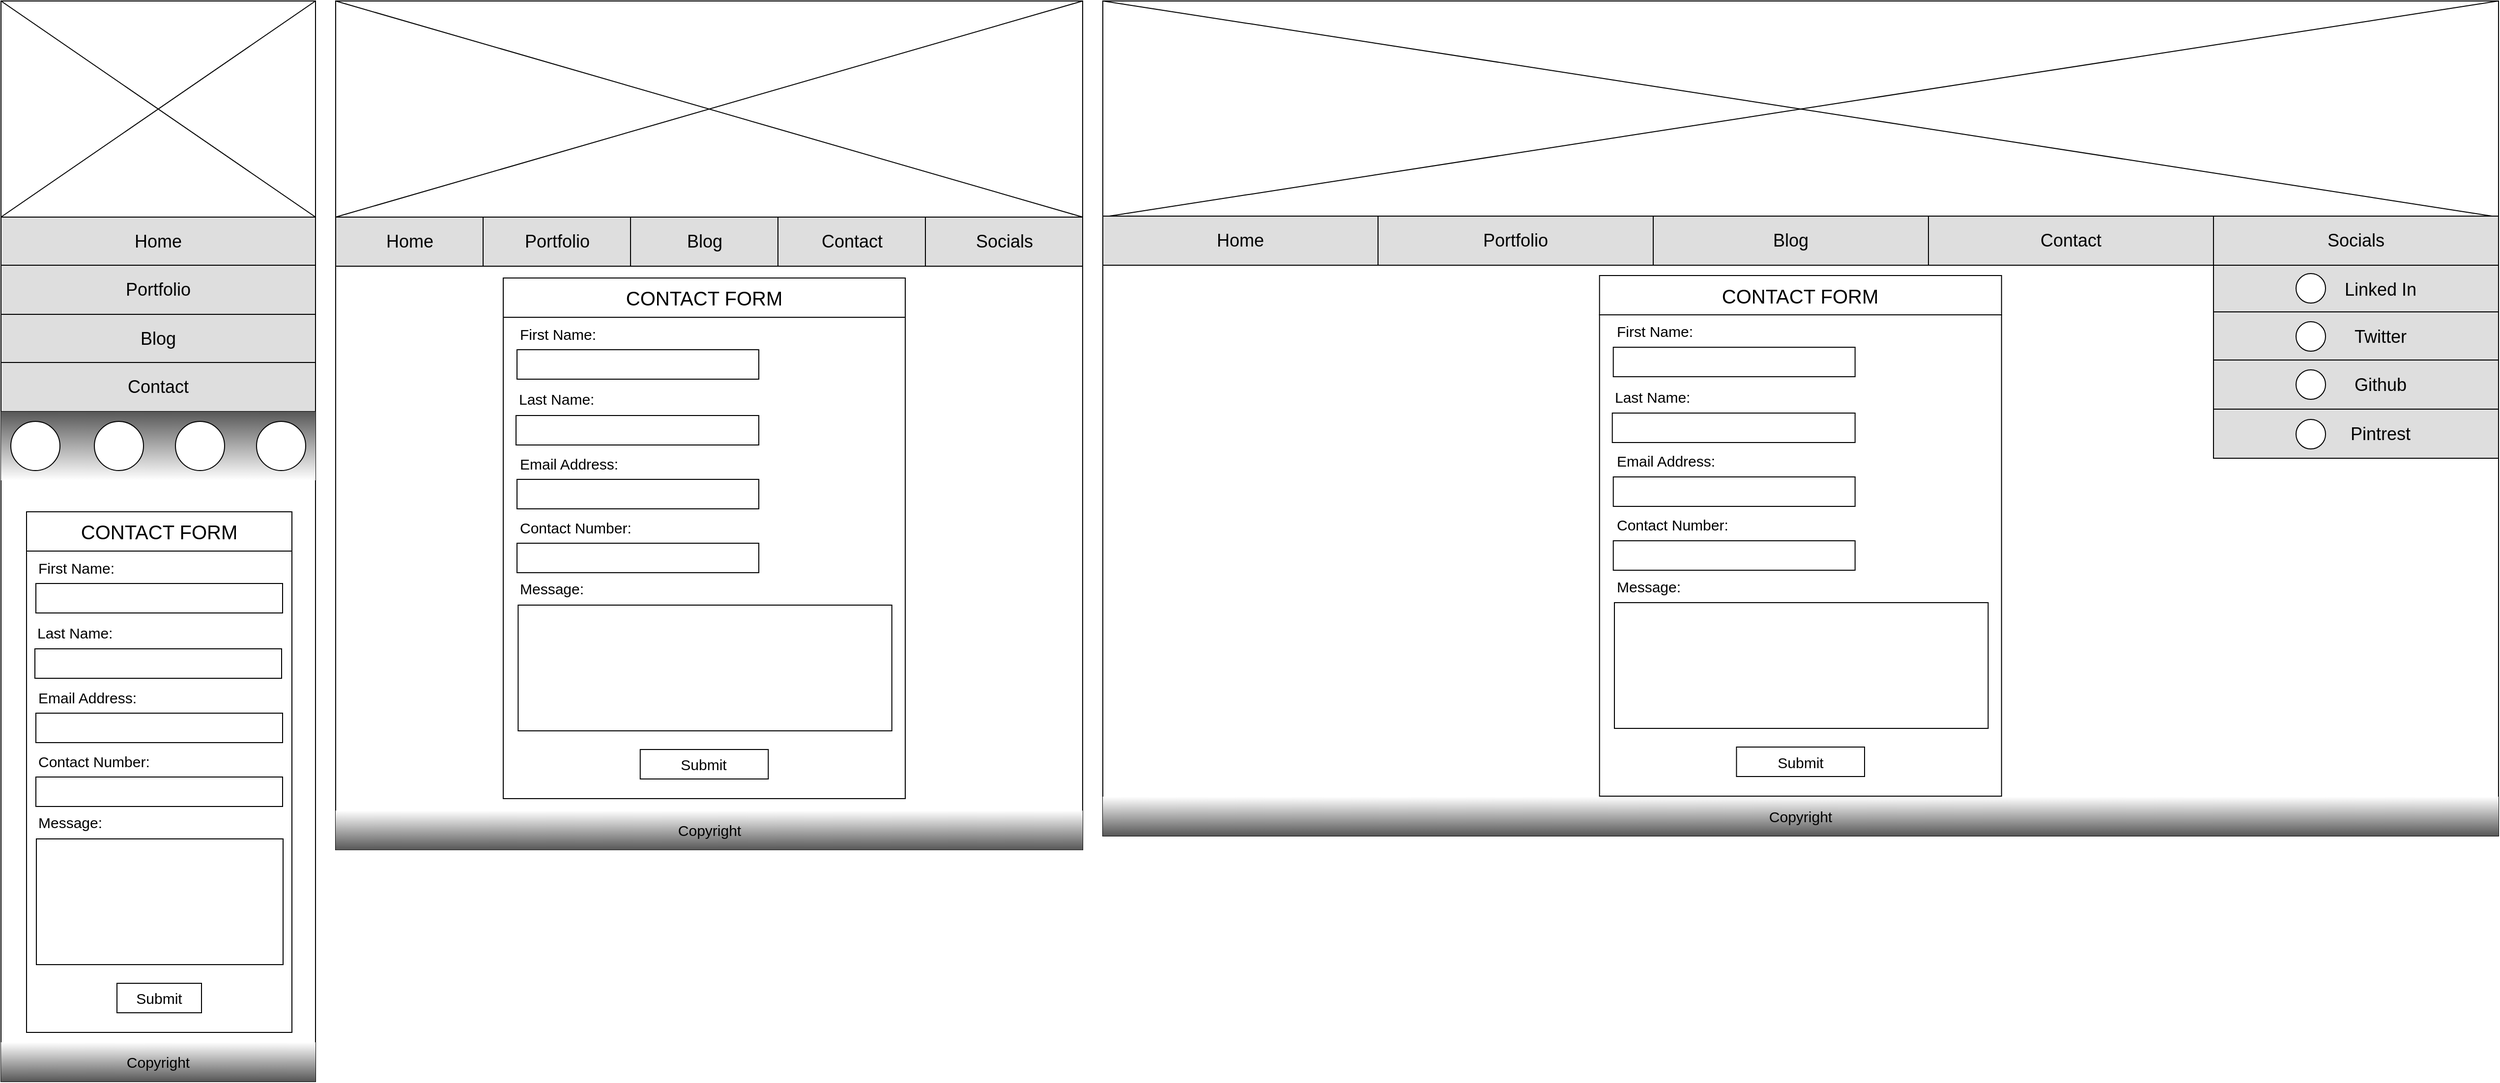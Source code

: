 <mxfile version="11.3.0" type="device" pages="1"><diagram id="kmMsdQa8nb6cCzaSzzyP" name="Page-1"><mxGraphModel dx="1903" dy="2283" grid="1" gridSize="10" guides="1" tooltips="1" connect="1" arrows="1" fold="1" page="1" pageScale="1" pageWidth="1920" pageHeight="1200" math="0" shadow="0"><root><mxCell id="0"/><mxCell id="1" parent="0"/><mxCell id="y58xXW2YdagIZf4e2Ub--38" value="" style="rounded=0;whiteSpace=wrap;html=1;shadow=0;glass=0;strokeColor=#000000;fillColor=none;gradientColor=#ffffff;fontSize=18;align=center;" parent="1" vertex="1"><mxGeometry x="1155" y="20" width="1420" height="850" as="geometry"/></mxCell><mxCell id="y58xXW2YdagIZf4e2Ub--3" value="" style="rounded=0;whiteSpace=wrap;html=1;fillColor=none;" parent="1" vertex="1"><mxGeometry x="34" y="20" width="320" height="1100" as="geometry"/></mxCell><mxCell id="y58xXW2YdagIZf4e2Ub--6" value="&lt;font style=&quot;font-size: 18px&quot;&gt;Home&lt;/font&gt;" style="rounded=0;whiteSpace=wrap;html=1;fillColor=#DEDEDE;shadow=0;glass=0;" parent="1" vertex="1"><mxGeometry x="34" y="240" width="320" height="50" as="geometry"/></mxCell><mxCell id="y58xXW2YdagIZf4e2Ub--7" value="Portfolio" style="rounded=0;whiteSpace=wrap;html=1;fillColor=#DEDEDE;shadow=0;glass=0;fontSize=18;" parent="1" vertex="1"><mxGeometry x="34" y="289" width="320" height="50" as="geometry"/></mxCell><mxCell id="y58xXW2YdagIZf4e2Ub--8" value="Blog" style="rounded=0;whiteSpace=wrap;html=1;fillColor=#DEDEDE;shadow=0;glass=0;fontSize=18;" parent="1" vertex="1"><mxGeometry x="34" y="339" width="320" height="50" as="geometry"/></mxCell><mxCell id="y58xXW2YdagIZf4e2Ub--9" value="Contact" style="rounded=0;whiteSpace=wrap;html=1;fillColor=#DEDEDE;shadow=0;glass=0;fontSize=18;" parent="1" vertex="1"><mxGeometry x="34" y="388" width="320" height="50" as="geometry"/></mxCell><mxCell id="y58xXW2YdagIZf4e2Ub--4" value="" style="verticalLabelPosition=bottom;shadow=0;dashed=0;align=center;html=1;verticalAlign=top;strokeWidth=1;shape=mxgraph.mockup.graphics.simpleIcon;strokeColor=#000000;fillColor=#ffffff;" parent="1" vertex="1"><mxGeometry x="34" y="20" width="320" height="220" as="geometry"/></mxCell><mxCell id="y58xXW2YdagIZf4e2Ub--37" value="" style="rounded=0;whiteSpace=wrap;html=1;shadow=0;glass=0;strokeColor=#000000;fillColor=none;gradientColor=#ffffff;fontSize=18;align=center;" parent="1" vertex="1"><mxGeometry x="374.5" y="20" width="760" height="864" as="geometry"/></mxCell><mxCell id="y58xXW2YdagIZf4e2Ub--39" value="" style="verticalLabelPosition=bottom;shadow=0;dashed=0;align=center;html=1;verticalAlign=top;strokeWidth=1;shape=mxgraph.mockup.graphics.simpleIcon;strokeColor=#000000;fillColor=#ffffff;" parent="1" vertex="1"><mxGeometry x="374.5" y="20" width="760" height="220" as="geometry"/></mxCell><mxCell id="y58xXW2YdagIZf4e2Ub--40" value="" style="verticalLabelPosition=bottom;shadow=0;dashed=0;align=center;html=1;verticalAlign=top;strokeWidth=1;shape=mxgraph.mockup.graphics.simpleIcon;strokeColor=#000000;fillColor=#ffffff;" parent="1" vertex="1"><mxGeometry x="1155" y="20" width="1420" height="220" as="geometry"/></mxCell><mxCell id="y58xXW2YdagIZf4e2Ub--41" value="&lt;font style=&quot;font-size: 18px&quot;&gt;Home&lt;/font&gt;" style="rounded=0;whiteSpace=wrap;html=1;fillColor=#DEDEDE;shadow=0;glass=0;" parent="1" vertex="1"><mxGeometry x="374.5" y="240" width="150" height="50" as="geometry"/></mxCell><mxCell id="y58xXW2YdagIZf4e2Ub--42" value="Portfolio" style="rounded=0;whiteSpace=wrap;html=1;fillColor=#DEDEDE;shadow=0;glass=0;fontSize=18;" parent="1" vertex="1"><mxGeometry x="524.5" y="240" width="150" height="50" as="geometry"/></mxCell><mxCell id="y58xXW2YdagIZf4e2Ub--43" value="Blog" style="rounded=0;whiteSpace=wrap;html=1;fillColor=#DEDEDE;shadow=0;glass=0;fontSize=18;" parent="1" vertex="1"><mxGeometry x="674.5" y="240" width="150" height="50" as="geometry"/></mxCell><mxCell id="y58xXW2YdagIZf4e2Ub--44" value="Contact" style="rounded=0;whiteSpace=wrap;html=1;fillColor=#DEDEDE;shadow=0;glass=0;fontSize=18;" parent="1" vertex="1"><mxGeometry x="824.5" y="240" width="150" height="50" as="geometry"/></mxCell><mxCell id="9w5Ck9JfwauFiFyTkA3X-3" value="" style="group" parent="1" vertex="1" connectable="0"><mxGeometry x="34" y="1080" width="320" height="40" as="geometry"/></mxCell><mxCell id="y58xXW2YdagIZf4e2Ub--34" value="" style="rounded=0;whiteSpace=wrap;html=1;fillColor=#575757;shadow=0;glass=0;gradientColor=#ffffff;strokeColor=none;rotation=180;" parent="9w5Ck9JfwauFiFyTkA3X-3" vertex="1"><mxGeometry width="320" height="40" as="geometry"/></mxCell><mxCell id="y58xXW2YdagIZf4e2Ub--35" value="Copyright" style="text;html=1;strokeColor=none;fillColor=none;align=center;verticalAlign=middle;whiteSpace=wrap;rounded=0;shadow=0;glass=0;fontSize=15;" parent="9w5Ck9JfwauFiFyTkA3X-3" vertex="1"><mxGeometry x="140" y="10" width="40" height="20" as="geometry"/></mxCell><mxCell id="9w5Ck9JfwauFiFyTkA3X-4" value="Socials" style="rounded=0;whiteSpace=wrap;html=1;fillColor=#DEDEDE;shadow=0;glass=0;fontSize=18;" parent="1" vertex="1"><mxGeometry x="974.5" y="240" width="160" height="50" as="geometry"/></mxCell><mxCell id="qHYiYLSmUtGugudNlelv-35" value="" style="group" parent="1" vertex="1" connectable="0"><mxGeometry x="1155" y="830" width="1420" height="40" as="geometry"/></mxCell><mxCell id="y58xXW2YdagIZf4e2Ub--108" value="" style="rounded=0;whiteSpace=wrap;html=1;fillColor=#575757;shadow=0;glass=0;gradientColor=#ffffff;strokeColor=none;rotation=180;" parent="qHYiYLSmUtGugudNlelv-35" vertex="1"><mxGeometry width="1420" height="40" as="geometry"/></mxCell><mxCell id="y58xXW2YdagIZf4e2Ub--109" value="Copyright" style="text;html=1;strokeColor=none;fillColor=none;align=center;verticalAlign=middle;whiteSpace=wrap;rounded=0;shadow=0;glass=0;fontSize=15;" parent="qHYiYLSmUtGugudNlelv-35" vertex="1"><mxGeometry x="690" y="10" width="40" height="20" as="geometry"/></mxCell><mxCell id="7sq0a2W_l7lF3qvzfThH-4" value="" style="group" vertex="1" connectable="0" parent="1"><mxGeometry x="34" y="438" width="320" height="70" as="geometry"/></mxCell><mxCell id="y58xXW2YdagIZf4e2Ub--10" value="" style="rounded=0;whiteSpace=wrap;html=1;fillColor=#575757;shadow=0;glass=0;gradientColor=#ffffff;strokeColor=none;" parent="7sq0a2W_l7lF3qvzfThH-4" vertex="1"><mxGeometry width="320" height="70" as="geometry"/></mxCell><mxCell id="y58xXW2YdagIZf4e2Ub--11" value="" style="ellipse;whiteSpace=wrap;html=1;aspect=fixed;rounded=0;shadow=0;glass=0;fillColor=#FFFFFF;gradientColor=#ffffff;" parent="7sq0a2W_l7lF3qvzfThH-4" vertex="1"><mxGeometry x="10" y="10" width="50" height="50" as="geometry"/></mxCell><mxCell id="y58xXW2YdagIZf4e2Ub--12" value="" style="ellipse;whiteSpace=wrap;html=1;aspect=fixed;rounded=0;shadow=0;glass=0;fillColor=#FFFFFF;gradientColor=#ffffff;" parent="7sq0a2W_l7lF3qvzfThH-4" vertex="1"><mxGeometry x="260" y="10" width="50" height="50" as="geometry"/></mxCell><mxCell id="y58xXW2YdagIZf4e2Ub--13" value="" style="ellipse;whiteSpace=wrap;html=1;aspect=fixed;rounded=0;shadow=0;glass=0;fillColor=#FFFFFF;gradientColor=#ffffff;" parent="7sq0a2W_l7lF3qvzfThH-4" vertex="1"><mxGeometry x="95" y="10" width="50" height="50" as="geometry"/></mxCell><mxCell id="y58xXW2YdagIZf4e2Ub--14" value="" style="ellipse;whiteSpace=wrap;html=1;aspect=fixed;rounded=0;shadow=0;glass=0;fillColor=#FFFFFF;gradientColor=#ffffff;" parent="7sq0a2W_l7lF3qvzfThH-4" vertex="1"><mxGeometry x="177.5" y="10" width="50" height="50" as="geometry"/></mxCell><mxCell id="y58xXW2YdagIZf4e2Ub--71" value="" style="rounded=0;whiteSpace=wrap;html=1;fillColor=#575757;shadow=0;glass=0;gradientColor=#ffffff;strokeColor=none;rotation=180;" parent="1" vertex="1"><mxGeometry x="374.5" y="844.167" width="760" height="40" as="geometry"/></mxCell><mxCell id="y58xXW2YdagIZf4e2Ub--72" value="Copyright" style="text;html=1;strokeColor=none;fillColor=none;align=center;verticalAlign=middle;whiteSpace=wrap;rounded=0;shadow=0;glass=0;fontSize=15;" parent="1" vertex="1"><mxGeometry x="734.5" y="854.167" width="40" height="20" as="geometry"/></mxCell><mxCell id="9w5Ck9JfwauFiFyTkA3X-52" value="" style="group" parent="1" vertex="1" connectable="0"><mxGeometry x="1155" y="239" width="1420" height="246.5" as="geometry"/></mxCell><mxCell id="y58xXW2YdagIZf4e2Ub--73" value="&lt;font style=&quot;font-size: 18px&quot;&gt;Home&lt;/font&gt;" style="rounded=0;whiteSpace=wrap;html=1;fillColor=#DEDEDE;shadow=0;glass=0;" parent="9w5Ck9JfwauFiFyTkA3X-52" vertex="1"><mxGeometry width="280" height="50" as="geometry"/></mxCell><mxCell id="y58xXW2YdagIZf4e2Ub--74" value="Portfolio" style="rounded=0;whiteSpace=wrap;html=1;fillColor=#DEDEDE;shadow=0;glass=0;fontSize=18;" parent="9w5Ck9JfwauFiFyTkA3X-52" vertex="1"><mxGeometry x="280" width="280" height="50" as="geometry"/></mxCell><mxCell id="y58xXW2YdagIZf4e2Ub--75" value="Blog" style="rounded=0;whiteSpace=wrap;html=1;fillColor=#DEDEDE;shadow=0;glass=0;fontSize=18;" parent="9w5Ck9JfwauFiFyTkA3X-52" vertex="1"><mxGeometry x="560" width="280" height="50" as="geometry"/></mxCell><mxCell id="y58xXW2YdagIZf4e2Ub--76" value="Contact" style="rounded=0;whiteSpace=wrap;html=1;fillColor=#DEDEDE;shadow=0;glass=0;fontSize=18;" parent="9w5Ck9JfwauFiFyTkA3X-52" vertex="1"><mxGeometry x="840" width="290" height="50" as="geometry"/></mxCell><mxCell id="y58xXW2YdagIZf4e2Ub--77" value="Socials" style="rounded=0;whiteSpace=wrap;html=1;fillColor=#DEDEDE;shadow=0;glass=0;fontSize=18;" parent="9w5Ck9JfwauFiFyTkA3X-52" vertex="1"><mxGeometry x="1130" width="290" height="50" as="geometry"/></mxCell><mxCell id="y58xXW2YdagIZf4e2Ub--78" value="Linked In" style="rounded=0;whiteSpace=wrap;html=1;fillColor=#DEDEDE;shadow=0;glass=0;fontSize=18;spacingLeft=50;" parent="9w5Ck9JfwauFiFyTkA3X-52" vertex="1"><mxGeometry x="1130" y="50" width="290" height="50" as="geometry"/></mxCell><mxCell id="y58xXW2YdagIZf4e2Ub--79" value="Twitter" style="rounded=0;whiteSpace=wrap;html=1;fillColor=#DEDEDE;shadow=0;glass=0;fontSize=18;spacingLeft=50;" parent="9w5Ck9JfwauFiFyTkA3X-52" vertex="1"><mxGeometry x="1130" y="97.5" width="290" height="50" as="geometry"/></mxCell><mxCell id="y58xXW2YdagIZf4e2Ub--80" value="Github" style="rounded=0;whiteSpace=wrap;html=1;fillColor=#DEDEDE;shadow=0;glass=0;fontSize=18;spacingLeft=50;" parent="9w5Ck9JfwauFiFyTkA3X-52" vertex="1"><mxGeometry x="1130" y="146.5" width="290" height="50" as="geometry"/></mxCell><mxCell id="y58xXW2YdagIZf4e2Ub--81" value="Pintrest" style="rounded=0;whiteSpace=wrap;html=1;fillColor=#DEDEDE;shadow=0;glass=0;fontSize=18;spacingLeft=50;" parent="9w5Ck9JfwauFiFyTkA3X-52" vertex="1"><mxGeometry x="1130" y="196.5" width="290" height="50" as="geometry"/></mxCell><mxCell id="y58xXW2YdagIZf4e2Ub--82" value="" style="ellipse;whiteSpace=wrap;html=1;aspect=fixed;rounded=0;shadow=0;glass=0;strokeColor=#000000;fillColor=#ffffff;gradientColor=#ffffff;fontSize=18;align=center;" parent="9w5Ck9JfwauFiFyTkA3X-52" vertex="1"><mxGeometry x="1214" y="58.5" width="30" height="30" as="geometry"/></mxCell><mxCell id="y58xXW2YdagIZf4e2Ub--83" value="" style="ellipse;whiteSpace=wrap;html=1;aspect=fixed;rounded=0;shadow=0;glass=0;strokeColor=#000000;fillColor=#ffffff;gradientColor=#ffffff;fontSize=18;align=center;" parent="9w5Ck9JfwauFiFyTkA3X-52" vertex="1"><mxGeometry x="1214" y="107.5" width="30" height="30" as="geometry"/></mxCell><mxCell id="y58xXW2YdagIZf4e2Ub--85" value="" style="ellipse;whiteSpace=wrap;html=1;aspect=fixed;rounded=0;shadow=0;glass=0;strokeColor=#000000;fillColor=#ffffff;gradientColor=#ffffff;fontSize=18;align=center;" parent="9w5Ck9JfwauFiFyTkA3X-52" vertex="1"><mxGeometry x="1214" y="156.5" width="30" height="30" as="geometry"/></mxCell><mxCell id="y58xXW2YdagIZf4e2Ub--87" value="" style="ellipse;whiteSpace=wrap;html=1;aspect=fixed;rounded=0;shadow=0;glass=0;strokeColor=#000000;fillColor=#ffffff;gradientColor=#ffffff;fontSize=18;align=center;" parent="9w5Ck9JfwauFiFyTkA3X-52" vertex="1"><mxGeometry x="1214" y="207" width="30" height="30" as="geometry"/></mxCell><mxCell id="7sq0a2W_l7lF3qvzfThH-48" value="" style="group" vertex="1" connectable="0" parent="1"><mxGeometry x="60" y="540" width="270" height="530" as="geometry"/></mxCell><mxCell id="7sq0a2W_l7lF3qvzfThH-35" value="CONTACT FORM" style="rounded=0;whiteSpace=wrap;html=1;strokeColor=#000000;fontSize=20;align=center;" vertex="1" parent="7sq0a2W_l7lF3qvzfThH-48"><mxGeometry width="270" height="40" as="geometry"/></mxCell><mxCell id="7sq0a2W_l7lF3qvzfThH-36" value="" style="rounded=0;whiteSpace=wrap;html=1;strokeColor=#000000;fontSize=20;align=center;" vertex="1" parent="7sq0a2W_l7lF3qvzfThH-48"><mxGeometry y="40" width="270" height="490" as="geometry"/></mxCell><mxCell id="7sq0a2W_l7lF3qvzfThH-37" value="" style="strokeWidth=1;shadow=0;dashed=0;align=center;html=1;shape=mxgraph.mockup.text.textBox;fillColor=#ffffff;fontColor=#000000;align=left;fontSize=17;spacingLeft=4;spacingTop=-3;strokeColor=#000000;mainText=" vertex="1" parent="7sq0a2W_l7lF3qvzfThH-48"><mxGeometry x="9.5" y="73" width="251" height="30" as="geometry"/></mxCell><mxCell id="7sq0a2W_l7lF3qvzfThH-38" value="First Name:" style="text;html=1;strokeColor=none;fillColor=none;align=left;verticalAlign=middle;whiteSpace=wrap;rounded=0;fontSize=15;" vertex="1" parent="7sq0a2W_l7lF3qvzfThH-48"><mxGeometry x="10" y="46.5" width="160" height="20" as="geometry"/></mxCell><mxCell id="7sq0a2W_l7lF3qvzfThH-39" value="" style="strokeWidth=1;shadow=0;dashed=0;align=center;html=1;shape=mxgraph.mockup.text.textBox;fillColor=#ffffff;fontColor=#000000;align=left;fontSize=17;spacingLeft=4;spacingTop=-3;strokeColor=#000000;mainText=" vertex="1" parent="7sq0a2W_l7lF3qvzfThH-48"><mxGeometry x="8.5" y="139.5" width="251" height="30" as="geometry"/></mxCell><mxCell id="7sq0a2W_l7lF3qvzfThH-40" value="Last Name:" style="text;html=1;strokeColor=none;fillColor=none;align=left;verticalAlign=middle;whiteSpace=wrap;rounded=0;fontSize=15;" vertex="1" parent="7sq0a2W_l7lF3qvzfThH-48"><mxGeometry x="9" y="113" width="160" height="20" as="geometry"/></mxCell><mxCell id="7sq0a2W_l7lF3qvzfThH-41" value="" style="strokeWidth=1;shadow=0;dashed=0;align=center;html=1;shape=mxgraph.mockup.text.textBox;fillColor=#ffffff;fontColor=#000000;align=left;fontSize=17;spacingLeft=4;spacingTop=-3;strokeColor=#000000;mainText=" vertex="1" parent="7sq0a2W_l7lF3qvzfThH-48"><mxGeometry x="9.5" y="205" width="251" height="30" as="geometry"/></mxCell><mxCell id="7sq0a2W_l7lF3qvzfThH-42" value="Email Address:" style="text;html=1;strokeColor=none;fillColor=none;align=left;verticalAlign=middle;whiteSpace=wrap;rounded=0;fontSize=15;" vertex="1" parent="7sq0a2W_l7lF3qvzfThH-48"><mxGeometry x="10" y="178.5" width="160" height="20" as="geometry"/></mxCell><mxCell id="7sq0a2W_l7lF3qvzfThH-43" value="" style="strokeWidth=1;shadow=0;dashed=0;align=center;html=1;shape=mxgraph.mockup.text.textBox;fillColor=#ffffff;fontColor=#000000;align=left;fontSize=17;spacingLeft=4;spacingTop=-3;strokeColor=#000000;mainText=" vertex="1" parent="7sq0a2W_l7lF3qvzfThH-48"><mxGeometry x="9.5" y="270" width="251" height="30" as="geometry"/></mxCell><mxCell id="7sq0a2W_l7lF3qvzfThH-44" value="Contact Number:" style="text;html=1;strokeColor=none;fillColor=none;align=left;verticalAlign=middle;whiteSpace=wrap;rounded=0;fontSize=15;" vertex="1" parent="7sq0a2W_l7lF3qvzfThH-48"><mxGeometry x="10" y="243.5" width="160" height="20" as="geometry"/></mxCell><mxCell id="7sq0a2W_l7lF3qvzfThH-45" value="" style="strokeWidth=1;shadow=0;dashed=0;align=center;html=1;shape=mxgraph.mockup.text.textBox;fillColor=#ffffff;fontColor=#000000;align=left;fontSize=17;spacingLeft=4;spacingTop=-3;strokeColor=#000000;mainText=" vertex="1" parent="7sq0a2W_l7lF3qvzfThH-48"><mxGeometry x="10" y="333" width="251" height="128" as="geometry"/></mxCell><mxCell id="7sq0a2W_l7lF3qvzfThH-46" value="Message:" style="text;html=1;strokeColor=none;fillColor=none;align=left;verticalAlign=middle;whiteSpace=wrap;rounded=0;fontSize=15;" vertex="1" parent="7sq0a2W_l7lF3qvzfThH-48"><mxGeometry x="10" y="306" width="160" height="20" as="geometry"/></mxCell><mxCell id="7sq0a2W_l7lF3qvzfThH-47" value="Submit" style="rounded=0;whiteSpace=wrap;html=1;strokeColor=#000000;fontSize=15;fontColor=#000000;align=center;" vertex="1" parent="7sq0a2W_l7lF3qvzfThH-48"><mxGeometry x="92" y="480" width="86" height="30" as="geometry"/></mxCell><mxCell id="7sq0a2W_l7lF3qvzfThH-49" value="" style="group" vertex="1" connectable="0" parent="1"><mxGeometry x="545" y="302" width="409" height="530" as="geometry"/></mxCell><mxCell id="7sq0a2W_l7lF3qvzfThH-50" value="CONTACT FORM" style="rounded=0;whiteSpace=wrap;html=1;strokeColor=#000000;fontSize=20;align=center;" vertex="1" parent="7sq0a2W_l7lF3qvzfThH-49"><mxGeometry width="409" height="40" as="geometry"/></mxCell><mxCell id="7sq0a2W_l7lF3qvzfThH-51" value="" style="rounded=0;whiteSpace=wrap;html=1;strokeColor=#000000;fontSize=20;align=center;" vertex="1" parent="7sq0a2W_l7lF3qvzfThH-49"><mxGeometry y="40" width="409" height="490" as="geometry"/></mxCell><mxCell id="7sq0a2W_l7lF3qvzfThH-52" value="" style="strokeWidth=1;shadow=0;dashed=0;align=center;html=1;shape=mxgraph.mockup.text.textBox;fillColor=#ffffff;fontColor=#000000;align=left;fontSize=17;spacingLeft=4;spacingTop=-3;strokeColor=#000000;mainText=" vertex="1" parent="7sq0a2W_l7lF3qvzfThH-49"><mxGeometry x="14" y="73" width="246" height="30" as="geometry"/></mxCell><mxCell id="7sq0a2W_l7lF3qvzfThH-53" value="First Name:" style="text;html=1;strokeColor=none;fillColor=none;align=left;verticalAlign=middle;whiteSpace=wrap;rounded=0;fontSize=15;" vertex="1" parent="7sq0a2W_l7lF3qvzfThH-49"><mxGeometry x="15.148" y="46.5" width="242.37" height="20" as="geometry"/></mxCell><mxCell id="7sq0a2W_l7lF3qvzfThH-54" value="" style="strokeWidth=1;shadow=0;dashed=0;align=center;html=1;shape=mxgraph.mockup.text.textBox;fillColor=#ffffff;fontColor=#000000;align=left;fontSize=17;spacingLeft=4;spacingTop=-3;strokeColor=#000000;mainText=" vertex="1" parent="7sq0a2W_l7lF3qvzfThH-49"><mxGeometry x="13" y="140" width="247" height="30" as="geometry"/></mxCell><mxCell id="7sq0a2W_l7lF3qvzfThH-55" value="Last Name:" style="text;html=1;strokeColor=none;fillColor=none;align=left;verticalAlign=middle;whiteSpace=wrap;rounded=0;fontSize=15;" vertex="1" parent="7sq0a2W_l7lF3qvzfThH-49"><mxGeometry x="13.633" y="113" width="242.37" height="20" as="geometry"/></mxCell><mxCell id="7sq0a2W_l7lF3qvzfThH-56" value="" style="strokeWidth=1;shadow=0;dashed=0;align=center;html=1;shape=mxgraph.mockup.text.textBox;fillColor=#ffffff;fontColor=#000000;align=left;fontSize=17;spacingLeft=4;spacingTop=-3;strokeColor=#000000;mainText=" vertex="1" parent="7sq0a2W_l7lF3qvzfThH-49"><mxGeometry x="14" y="205" width="246" height="30" as="geometry"/></mxCell><mxCell id="7sq0a2W_l7lF3qvzfThH-57" value="Email Address:" style="text;html=1;strokeColor=none;fillColor=none;align=left;verticalAlign=middle;whiteSpace=wrap;rounded=0;fontSize=15;" vertex="1" parent="7sq0a2W_l7lF3qvzfThH-49"><mxGeometry x="15.148" y="178.5" width="242.37" height="20" as="geometry"/></mxCell><mxCell id="7sq0a2W_l7lF3qvzfThH-58" value="" style="strokeWidth=1;shadow=0;dashed=0;align=center;html=1;shape=mxgraph.mockup.text.textBox;fillColor=#ffffff;fontColor=#000000;align=left;fontSize=17;spacingLeft=4;spacingTop=-3;strokeColor=#000000;mainText=" vertex="1" parent="7sq0a2W_l7lF3qvzfThH-49"><mxGeometry x="14" y="270" width="246" height="30" as="geometry"/></mxCell><mxCell id="7sq0a2W_l7lF3qvzfThH-59" value="Contact Number:" style="text;html=1;strokeColor=none;fillColor=none;align=left;verticalAlign=middle;whiteSpace=wrap;rounded=0;fontSize=15;" vertex="1" parent="7sq0a2W_l7lF3qvzfThH-49"><mxGeometry x="15.148" y="243.5" width="242.37" height="20" as="geometry"/></mxCell><mxCell id="7sq0a2W_l7lF3qvzfThH-60" value="" style="strokeWidth=1;shadow=0;dashed=0;align=center;html=1;shape=mxgraph.mockup.text.textBox;fillColor=#ffffff;fontColor=#000000;align=left;fontSize=17;spacingLeft=4;spacingTop=-3;strokeColor=#000000;mainText=" vertex="1" parent="7sq0a2W_l7lF3qvzfThH-49"><mxGeometry x="15.148" y="333" width="380.219" height="128" as="geometry"/></mxCell><mxCell id="7sq0a2W_l7lF3qvzfThH-61" value="Message:" style="text;html=1;strokeColor=none;fillColor=none;align=left;verticalAlign=middle;whiteSpace=wrap;rounded=0;fontSize=15;" vertex="1" parent="7sq0a2W_l7lF3qvzfThH-49"><mxGeometry x="15.148" y="306" width="242.37" height="20" as="geometry"/></mxCell><mxCell id="7sq0a2W_l7lF3qvzfThH-62" value="Submit" style="rounded=0;whiteSpace=wrap;html=1;strokeColor=#000000;fontSize=15;fontColor=#000000;align=center;" vertex="1" parent="7sq0a2W_l7lF3qvzfThH-49"><mxGeometry x="139.363" y="480" width="130.274" height="30" as="geometry"/></mxCell><mxCell id="7sq0a2W_l7lF3qvzfThH-63" value="" style="group" vertex="1" connectable="0" parent="1"><mxGeometry x="1660.357" y="299.5" width="409" height="530" as="geometry"/></mxCell><mxCell id="7sq0a2W_l7lF3qvzfThH-64" value="CONTACT FORM" style="rounded=0;whiteSpace=wrap;html=1;strokeColor=#000000;fontSize=20;align=center;" vertex="1" parent="7sq0a2W_l7lF3qvzfThH-63"><mxGeometry width="409" height="40" as="geometry"/></mxCell><mxCell id="7sq0a2W_l7lF3qvzfThH-65" value="" style="rounded=0;whiteSpace=wrap;html=1;strokeColor=#000000;fontSize=20;align=center;" vertex="1" parent="7sq0a2W_l7lF3qvzfThH-63"><mxGeometry y="40" width="409" height="490" as="geometry"/></mxCell><mxCell id="7sq0a2W_l7lF3qvzfThH-66" value="" style="strokeWidth=1;shadow=0;dashed=0;align=center;html=1;shape=mxgraph.mockup.text.textBox;fillColor=#ffffff;fontColor=#000000;align=left;fontSize=17;spacingLeft=4;spacingTop=-3;strokeColor=#000000;mainText=" vertex="1" parent="7sq0a2W_l7lF3qvzfThH-63"><mxGeometry x="14" y="73" width="246" height="30" as="geometry"/></mxCell><mxCell id="7sq0a2W_l7lF3qvzfThH-67" value="First Name:" style="text;html=1;strokeColor=none;fillColor=none;align=left;verticalAlign=middle;whiteSpace=wrap;rounded=0;fontSize=15;" vertex="1" parent="7sq0a2W_l7lF3qvzfThH-63"><mxGeometry x="15.148" y="46.5" width="242.37" height="20" as="geometry"/></mxCell><mxCell id="7sq0a2W_l7lF3qvzfThH-68" value="" style="strokeWidth=1;shadow=0;dashed=0;align=center;html=1;shape=mxgraph.mockup.text.textBox;fillColor=#ffffff;fontColor=#000000;align=left;fontSize=17;spacingLeft=4;spacingTop=-3;strokeColor=#000000;mainText=" vertex="1" parent="7sq0a2W_l7lF3qvzfThH-63"><mxGeometry x="13" y="140" width="247" height="30" as="geometry"/></mxCell><mxCell id="7sq0a2W_l7lF3qvzfThH-69" value="Last Name:" style="text;html=1;strokeColor=none;fillColor=none;align=left;verticalAlign=middle;whiteSpace=wrap;rounded=0;fontSize=15;" vertex="1" parent="7sq0a2W_l7lF3qvzfThH-63"><mxGeometry x="13.633" y="113" width="242.37" height="20" as="geometry"/></mxCell><mxCell id="7sq0a2W_l7lF3qvzfThH-70" value="" style="strokeWidth=1;shadow=0;dashed=0;align=center;html=1;shape=mxgraph.mockup.text.textBox;fillColor=#ffffff;fontColor=#000000;align=left;fontSize=17;spacingLeft=4;spacingTop=-3;strokeColor=#000000;mainText=" vertex="1" parent="7sq0a2W_l7lF3qvzfThH-63"><mxGeometry x="14" y="205" width="246" height="30" as="geometry"/></mxCell><mxCell id="7sq0a2W_l7lF3qvzfThH-71" value="Email Address:" style="text;html=1;strokeColor=none;fillColor=none;align=left;verticalAlign=middle;whiteSpace=wrap;rounded=0;fontSize=15;" vertex="1" parent="7sq0a2W_l7lF3qvzfThH-63"><mxGeometry x="15.148" y="178.5" width="242.37" height="20" as="geometry"/></mxCell><mxCell id="7sq0a2W_l7lF3qvzfThH-72" value="" style="strokeWidth=1;shadow=0;dashed=0;align=center;html=1;shape=mxgraph.mockup.text.textBox;fillColor=#ffffff;fontColor=#000000;align=left;fontSize=17;spacingLeft=4;spacingTop=-3;strokeColor=#000000;mainText=" vertex="1" parent="7sq0a2W_l7lF3qvzfThH-63"><mxGeometry x="14" y="270" width="246" height="30" as="geometry"/></mxCell><mxCell id="7sq0a2W_l7lF3qvzfThH-73" value="Contact Number:" style="text;html=1;strokeColor=none;fillColor=none;align=left;verticalAlign=middle;whiteSpace=wrap;rounded=0;fontSize=15;" vertex="1" parent="7sq0a2W_l7lF3qvzfThH-63"><mxGeometry x="15.148" y="243.5" width="242.37" height="20" as="geometry"/></mxCell><mxCell id="7sq0a2W_l7lF3qvzfThH-74" value="" style="strokeWidth=1;shadow=0;dashed=0;align=center;html=1;shape=mxgraph.mockup.text.textBox;fillColor=#ffffff;fontColor=#000000;align=left;fontSize=17;spacingLeft=4;spacingTop=-3;strokeColor=#000000;mainText=" vertex="1" parent="7sq0a2W_l7lF3qvzfThH-63"><mxGeometry x="15.148" y="333" width="380.219" height="128" as="geometry"/></mxCell><mxCell id="7sq0a2W_l7lF3qvzfThH-75" value="Message:" style="text;html=1;strokeColor=none;fillColor=none;align=left;verticalAlign=middle;whiteSpace=wrap;rounded=0;fontSize=15;" vertex="1" parent="7sq0a2W_l7lF3qvzfThH-63"><mxGeometry x="15.148" y="306" width="242.37" height="20" as="geometry"/></mxCell><mxCell id="7sq0a2W_l7lF3qvzfThH-76" value="Submit" style="rounded=0;whiteSpace=wrap;html=1;strokeColor=#000000;fontSize=15;fontColor=#000000;align=center;" vertex="1" parent="7sq0a2W_l7lF3qvzfThH-63"><mxGeometry x="139.363" y="480" width="130.274" height="30" as="geometry"/></mxCell></root></mxGraphModel></diagram></mxfile>